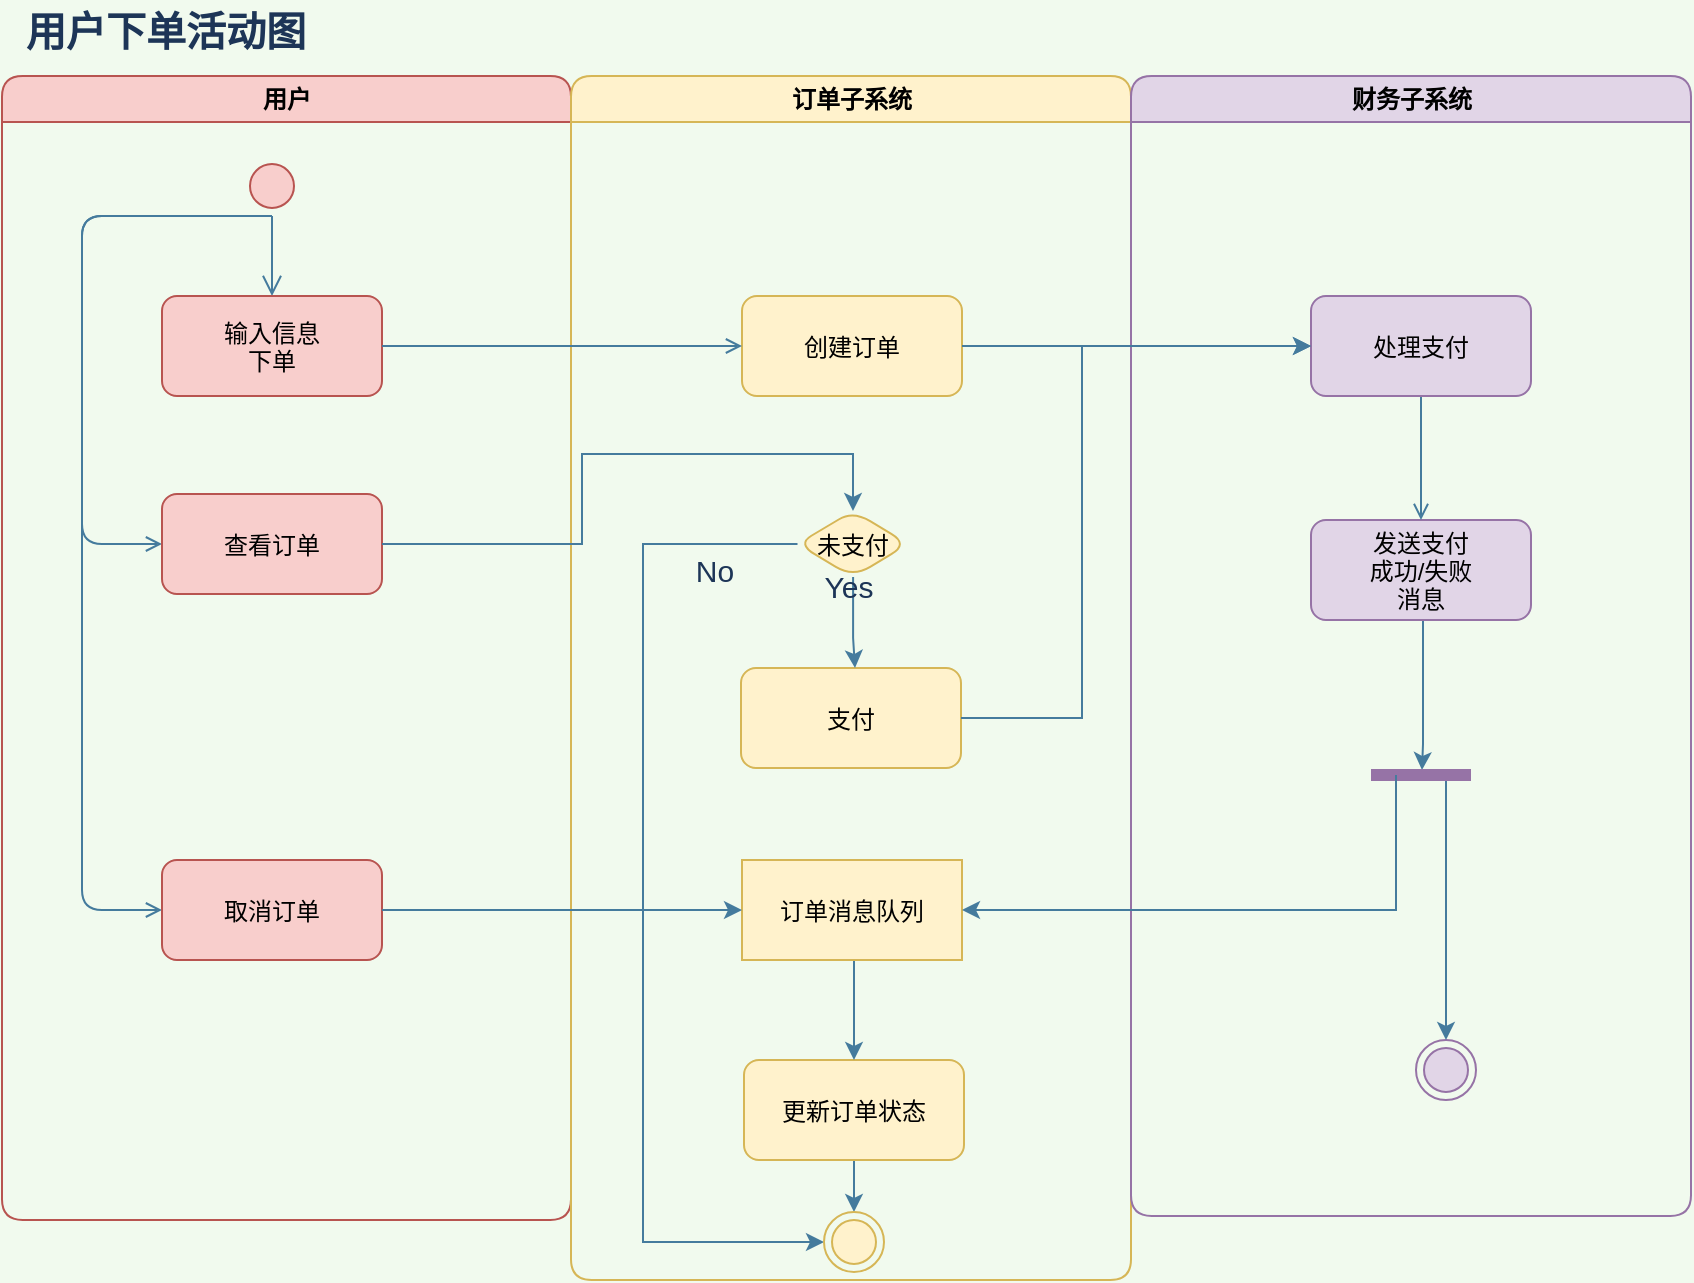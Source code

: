 <mxfile version="13.6.2" type="device"><diagram name="Page-1" id="e7e014a7-5840-1c2e-5031-d8a46d1fe8dd"><mxGraphModel dx="1024" dy="592" grid="1" gridSize="10" guides="1" tooltips="1" connect="1" arrows="1" fold="1" page="1" pageScale="1" pageWidth="1169" pageHeight="826" background="#F1FAEE" math="0" shadow="0"><root><mxCell id="0"/><mxCell id="1" parent="0"/><mxCell id="2" value="用户" style="swimlane;whiteSpace=wrap;startSize=23;fillColor=#f8cecc;strokeColor=#b85450;rounded=1;" parent="1" vertex="1"><mxGeometry x="160" y="128" width="284.5" height="572" as="geometry"/></mxCell><mxCell id="5DFX_LLIcle01UA-NZnd-86" style="edgeStyle=orthogonalEdgeStyle;curved=0;rounded=1;sketch=0;orthogonalLoop=1;jettySize=auto;html=1;entryX=0;entryY=0.5;entryDx=0;entryDy=0;endArrow=open;endFill=0;strokeColor=#457B9D;fillColor=#A8DADC;fontSize=14;fontColor=#1D3557;exitX=0.5;exitY=1;exitDx=0;exitDy=0;labelBackgroundColor=#F1FAEE;" parent="2" source="5" target="10" edge="1"><mxGeometry relative="1" as="geometry"><Array as="points"><mxPoint x="40" y="70"/><mxPoint x="40" y="417"/></Array></mxGeometry></mxCell><mxCell id="5DFX_LLIcle01UA-NZnd-88" style="edgeStyle=orthogonalEdgeStyle;curved=0;rounded=1;sketch=0;orthogonalLoop=1;jettySize=auto;html=1;entryX=0;entryY=0.5;entryDx=0;entryDy=0;endArrow=open;endFill=0;strokeColor=#457B9D;fillColor=#A8DADC;fontSize=14;fontColor=#1D3557;labelBackgroundColor=#F1FAEE;" parent="2" source="5" target="8" edge="1"><mxGeometry relative="1" as="geometry"><Array as="points"><mxPoint x="40" y="70"/><mxPoint x="40" y="234"/></Array></mxGeometry></mxCell><mxCell id="5" value="" style="ellipse;shape=startState;fillColor=#f8cecc;strokeColor=#b85450;rounded=1;" parent="2" vertex="1"><mxGeometry x="120" y="40" width="30" height="30" as="geometry"/></mxCell><mxCell id="6" value="" style="edgeStyle=elbowEdgeStyle;elbow=horizontal;verticalAlign=bottom;endArrow=open;endSize=8;strokeColor=#457B9D;endFill=1;labelBackgroundColor=#F1FAEE;fontColor=#1D3557;" parent="2" source="5" target="7" edge="1"><mxGeometry x="120" y="40" as="geometry"><mxPoint x="135" y="110" as="targetPoint"/></mxGeometry></mxCell><mxCell id="7" value="输入信息&#10;下单" style="rounded=1;fillColor=#f8cecc;strokeColor=#b85450;" parent="2" vertex="1"><mxGeometry x="80" y="110" width="110" height="50" as="geometry"/></mxCell><mxCell id="8" value="查看订单" style="rounded=1;fillColor=#f8cecc;strokeColor=#b85450;" parent="2" vertex="1"><mxGeometry x="80" y="209" width="110" height="50" as="geometry"/></mxCell><mxCell id="10" value="取消订单" style="rounded=1;fillColor=#f8cecc;strokeColor=#b85450;" parent="2" vertex="1"><mxGeometry x="80" y="392" width="110" height="50" as="geometry"/></mxCell><mxCell id="3" value="订单子系统" style="swimlane;whiteSpace=wrap;fillColor=#fff2cc;strokeColor=#d6b656;startSize=23;rounded=1;" parent="1" vertex="1"><mxGeometry x="444.5" y="128" width="280" height="602" as="geometry"/></mxCell><mxCell id="15" value="创建订单" style="rounded=1;fillColor=#fff2cc;strokeColor=#d6b656;" parent="3" vertex="1"><mxGeometry x="85.5" y="110" width="110" height="50" as="geometry"/></mxCell><mxCell id="16" value="支付" style="rounded=1;fillColor=#fff2cc;strokeColor=#d6b656;" parent="3" vertex="1"><mxGeometry x="85" y="296" width="110" height="50" as="geometry"/></mxCell><mxCell id="3HTRwRolC2ReLgSXRqIh-68" value="Yes" style="edgeStyle=orthogonalEdgeStyle;rounded=0;orthogonalLoop=1;jettySize=auto;html=1;labelBackgroundColor=none;strokeColor=#457B9D;strokeWidth=1;fontSize=15;fontColor=#1D3557;" parent="3" source="5DFX_LLIcle01UA-NZnd-81" target="16" edge="1"><mxGeometry x="0.342" y="17" relative="1" as="geometry"><Array as="points"><mxPoint x="142" y="281"/><mxPoint x="142" y="281"/></Array><mxPoint x="-3" y="-9" as="offset"/></mxGeometry></mxCell><mxCell id="3HTRwRolC2ReLgSXRqIh-72" style="edgeStyle=orthogonalEdgeStyle;rounded=0;orthogonalLoop=1;jettySize=auto;html=1;entryX=0;entryY=0.5;entryDx=0;entryDy=0;labelBackgroundColor=none;strokeColor=#457B9D;strokeWidth=1;fontSize=15;exitX=0;exitY=0.5;exitDx=0;exitDy=0;fontColor=#1D3557;" parent="3" source="5DFX_LLIcle01UA-NZnd-81" target="3HTRwRolC2ReLgSXRqIh-41" edge="1"><mxGeometry relative="1" as="geometry"><Array as="points"><mxPoint x="36" y="234"/><mxPoint x="36" y="583"/></Array></mxGeometry></mxCell><mxCell id="3HTRwRolC2ReLgSXRqIh-73" value="No" style="edgeLabel;html=1;align=center;verticalAlign=middle;resizable=0;points=[];fontSize=15;labelBackgroundColor=#F1FAEE;fontColor=#1D3557;" parent="3HTRwRolC2ReLgSXRqIh-72" vertex="1" connectable="0"><mxGeometry x="-0.824" y="3" relative="1" as="geometry"><mxPoint x="3.75" y="10" as="offset"/></mxGeometry></mxCell><mxCell id="5DFX_LLIcle01UA-NZnd-81" value="未支付" style="rhombus;fillColor=#fff2cc;strokeColor=#d6b656;rounded=1;" parent="3" vertex="1"><mxGeometry x="113.25" y="217.5" width="55.5" height="33" as="geometry"/></mxCell><mxCell id="3HTRwRolC2ReLgSXRqIh-64" style="edgeStyle=orthogonalEdgeStyle;rounded=0;orthogonalLoop=1;jettySize=auto;html=1;entryX=0.5;entryY=0;entryDx=0;entryDy=0;strokeColor=#457B9D;exitX=0.5;exitY=1;exitDx=0;exitDy=0;labelBackgroundColor=#F1FAEE;fontColor=#1D3557;" parent="3" source="3HTRwRolC2ReLgSXRqIh-40" target="3HTRwRolC2ReLgSXRqIh-41" edge="1"><mxGeometry relative="1" as="geometry"><Array as="points"><mxPoint x="141" y="532"/></Array></mxGeometry></mxCell><mxCell id="3HTRwRolC2ReLgSXRqIh-40" value="更新订单状态" style="rounded=1;fillColor=#fff2cc;strokeColor=#d6b656;" parent="3" vertex="1"><mxGeometry x="86.5" y="492" width="110" height="50" as="geometry"/></mxCell><mxCell id="3HTRwRolC2ReLgSXRqIh-41" value="" style="ellipse;shape=endState;fillColor=#fff2cc;strokeColor=#d6b656;rounded=1;" parent="3" vertex="1"><mxGeometry x="126.5" y="568" width="30" height="30" as="geometry"/></mxCell><mxCell id="3HTRwRolC2ReLgSXRqIh-63" style="edgeStyle=orthogonalEdgeStyle;rounded=0;orthogonalLoop=1;jettySize=auto;html=1;strokeColor=#457B9D;labelBackgroundColor=#F1FAEE;fontColor=#1D3557;" parent="3" source="3HTRwRolC2ReLgSXRqIh-52" edge="1"><mxGeometry relative="1" as="geometry"><mxPoint x="141.5" y="492" as="targetPoint"/><Array as="points"><mxPoint x="142" y="467"/></Array></mxGeometry></mxCell><mxCell id="3HTRwRolC2ReLgSXRqIh-52" value="订单消息队列" style="fillColor=#fff2cc;strokeColor=#d6b656;" parent="3" vertex="1"><mxGeometry x="85.5" y="392" width="110" height="50" as="geometry"/></mxCell><mxCell id="4" value="财务子系统" style="swimlane;whiteSpace=wrap;fillColor=#e1d5e7;strokeColor=#9673a6;rounded=1;" parent="1" vertex="1"><mxGeometry x="724.5" y="128" width="280" height="570" as="geometry"/></mxCell><mxCell id="3HTRwRolC2ReLgSXRqIh-59" style="edgeStyle=orthogonalEdgeStyle;rounded=0;orthogonalLoop=1;jettySize=auto;html=1;entryX=0.49;entryY=0.667;entryDx=0;entryDy=0;entryPerimeter=0;strokeColor=#457B9D;labelBackgroundColor=#F1FAEE;fontColor=#1D3557;" parent="4" source="33" target="3HTRwRolC2ReLgSXRqIh-56" edge="1"><mxGeometry relative="1" as="geometry"><Array as="points"><mxPoint x="146" y="334"/><mxPoint x="146" y="334"/></Array></mxGeometry></mxCell><mxCell id="33" value="发送支付&#10;成功/失败&#10;消息" style="rounded=1;fillColor=#e1d5e7;strokeColor=#9673a6;" parent="4" vertex="1"><mxGeometry x="90" y="222" width="110" height="50" as="geometry"/></mxCell><mxCell id="5DFX_LLIcle01UA-NZnd-52" style="edgeStyle=orthogonalEdgeStyle;curved=0;rounded=1;sketch=0;orthogonalLoop=1;jettySize=auto;html=1;strokeColor=#457B9D;fillColor=#A8DADC;fontSize=20;fontColor=#1D3557;endArrow=open;endFill=0;labelBackgroundColor=#F1FAEE;" parent="4" source="5DFX_LLIcle01UA-NZnd-44" target="33" edge="1"><mxGeometry relative="1" as="geometry"><mxPoint x="145" y="202" as="targetPoint"/></mxGeometry></mxCell><mxCell id="5DFX_LLIcle01UA-NZnd-44" value="处理支付" style="rounded=1;fillColor=#e1d5e7;strokeColor=#9673a6;" parent="4" vertex="1"><mxGeometry x="90" y="110" width="110" height="50" as="geometry"/></mxCell><mxCell id="3HTRwRolC2ReLgSXRqIh-35" value="" style="ellipse;shape=endState;fillColor=#e1d5e7;strokeColor=#9673a6;rounded=1;" parent="4" vertex="1"><mxGeometry x="142.5" y="482" width="30" height="30" as="geometry"/></mxCell><mxCell id="3HTRwRolC2ReLgSXRqIh-62" style="edgeStyle=orthogonalEdgeStyle;rounded=0;orthogonalLoop=1;jettySize=auto;html=1;entryX=0.5;entryY=0;entryDx=0;entryDy=0;strokeColor=#457B9D;exitX=0.25;exitY=0.5;exitDx=0;exitDy=0;exitPerimeter=0;labelBackgroundColor=#F1FAEE;fontColor=#1D3557;" parent="4" source="3HTRwRolC2ReLgSXRqIh-56" target="3HTRwRolC2ReLgSXRqIh-35" edge="1"><mxGeometry relative="1" as="geometry"><Array as="points"><mxPoint x="158" y="455"/></Array></mxGeometry></mxCell><mxCell id="3HTRwRolC2ReLgSXRqIh-56" value="" style="shape=line;strokeWidth=6;strokeColor=#9673a6;rotation=-180;fillColor=#e1d5e7;" parent="4" vertex="1"><mxGeometry x="120" y="342" width="50" height="15" as="geometry"/></mxCell><mxCell id="5DFX_LLIcle01UA-NZnd-49" value="用户下单活动图" style="text;html=1;align=left;verticalAlign=middle;resizable=0;points=[];autosize=1;fontColor=#1D3557;fontSize=20;fontStyle=1" parent="1" vertex="1"><mxGeometry x="170" y="90" width="160" height="30" as="geometry"/></mxCell><mxCell id="5DFX_LLIcle01UA-NZnd-78" style="edgeStyle=orthogonalEdgeStyle;curved=0;rounded=1;sketch=0;orthogonalLoop=1;jettySize=auto;html=1;entryX=0;entryY=0.5;entryDx=0;entryDy=0;endArrow=open;endFill=0;strokeColor=#457B9D;fillColor=#A8DADC;fontSize=14;fontColor=#1D3557;exitX=1;exitY=0.5;exitDx=0;exitDy=0;labelBackgroundColor=#F1FAEE;" parent="1" source="7" target="15" edge="1"><mxGeometry relative="1" as="geometry"><Array as="points"><mxPoint x="380" y="263"/><mxPoint x="380" y="263"/></Array></mxGeometry></mxCell><mxCell id="3HTRwRolC2ReLgSXRqIh-33" style="edgeStyle=orthogonalEdgeStyle;rounded=0;orthogonalLoop=1;jettySize=auto;html=1;entryX=0;entryY=0.5;entryDx=0;entryDy=0;strokeColor=#457B9D;labelBackgroundColor=#F1FAEE;fontColor=#1D3557;" parent="1" source="15" target="5DFX_LLIcle01UA-NZnd-44" edge="1"><mxGeometry relative="1" as="geometry"/></mxCell><mxCell id="3HTRwRolC2ReLgSXRqIh-39" style="edgeStyle=orthogonalEdgeStyle;rounded=0;orthogonalLoop=1;jettySize=auto;html=1;entryX=0;entryY=0.5;entryDx=0;entryDy=0;strokeColor=#457B9D;exitX=1;exitY=0.5;exitDx=0;exitDy=0;labelBackgroundColor=#F1FAEE;fontColor=#1D3557;" parent="1" source="16" target="5DFX_LLIcle01UA-NZnd-44" edge="1"><mxGeometry relative="1" as="geometry"><mxPoint x="630" y="449" as="sourcePoint"/><Array as="points"><mxPoint x="700" y="449"/><mxPoint x="700" y="263"/></Array></mxGeometry></mxCell><mxCell id="3HTRwRolC2ReLgSXRqIh-43" style="edgeStyle=orthogonalEdgeStyle;rounded=0;orthogonalLoop=1;jettySize=auto;html=1;entryX=0;entryY=0.5;entryDx=0;entryDy=0;strokeColor=#457B9D;labelBackgroundColor=#F1FAEE;fontColor=#1D3557;" parent="1" source="10" target="3HTRwRolC2ReLgSXRqIh-52" edge="1"><mxGeometry relative="1" as="geometry"/></mxCell><mxCell id="3HTRwRolC2ReLgSXRqIh-60" style="edgeStyle=orthogonalEdgeStyle;rounded=0;orthogonalLoop=1;jettySize=auto;html=1;entryX=1;entryY=0.5;entryDx=0;entryDy=0;strokeColor=#457B9D;exitX=0.75;exitY=0.5;exitDx=0;exitDy=0;exitPerimeter=0;labelBackgroundColor=#F1FAEE;fontColor=#1D3557;" parent="1" source="3HTRwRolC2ReLgSXRqIh-56" target="3HTRwRolC2ReLgSXRqIh-52" edge="1"><mxGeometry relative="1" as="geometry"><Array as="points"><mxPoint x="857" y="545"/></Array></mxGeometry></mxCell><mxCell id="3HTRwRolC2ReLgSXRqIh-69" style="edgeStyle=orthogonalEdgeStyle;rounded=0;orthogonalLoop=1;jettySize=auto;html=1;entryX=0.5;entryY=0;entryDx=0;entryDy=0;labelBackgroundColor=none;strokeColor=#457B9D;strokeWidth=1;fontSize=15;fontColor=#1D3557;" parent="1" source="8" target="5DFX_LLIcle01UA-NZnd-81" edge="1"><mxGeometry relative="1" as="geometry"><Array as="points"><mxPoint x="450" y="362"/><mxPoint x="450" y="317"/><mxPoint x="586" y="317"/></Array></mxGeometry></mxCell></root></mxGraphModel></diagram></mxfile>